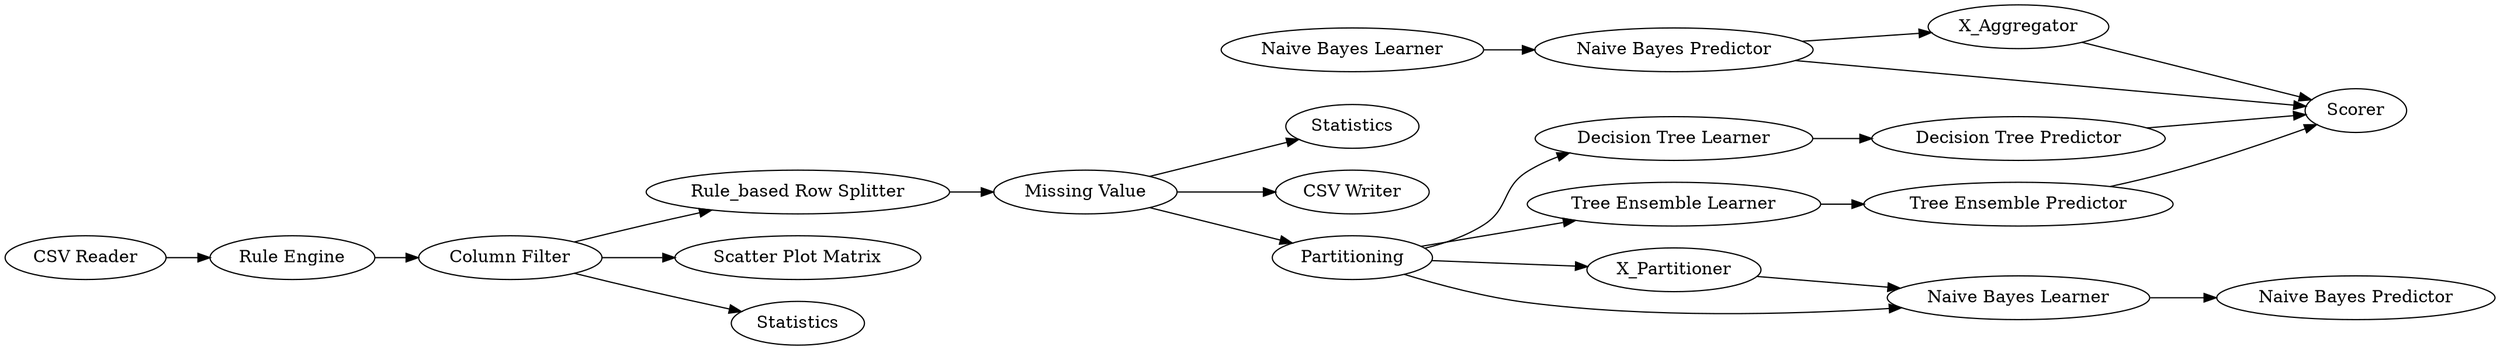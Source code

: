 digraph {
	"1686814261446420984_22" [label=Scorer]
	"-6470044447172166437_56" [label="CSV Writer"]
	"8299626019650186081_40" [label=X_Partitioner]
	"8299626019650186081_42" [label=X_Aggregator]
	"-2732363004404015005_19" [label="Naive Bayes Learner"]
	"9024026178787460780_36" [label="Tree Ensemble Predictor"]
	"-6470044447172166437_6" [label="Rule Engine"]
	"-2732363004404015005_24" [label="Naive Bayes Learner"]
	"-6429143337784285352_39" [label="Decision Tree Learner"]
	"-6470044447172166437_3" [label="Column Filter"]
	"-6470044447172166437_55" [label=Partitioning]
	"-6429143337784285352_57" [label="Decision Tree Predictor"]
	"9024026178787460780_35" [label="Tree Ensemble Learner"]
	"-2732363004404015005_21" [label="Naive Bayes Predictor"]
	"-6470044447172166437_10" [label="Missing Value"]
	"8299626019650186081_1" [label="CSV Reader"]
	"-6470044447172166437_7" [label="Rule_based Row Splitter"]
	"-6470044447172166437_39" [label="Scatter Plot Matrix"]
	"-2732363004404015005_25" [label="Naive Bayes Predictor"]
	"-6470044447172166437_5" [label=Statistics]
	"-6470044447172166437_38" [label=Statistics]
	"8299626019650186081_42" -> "1686814261446420984_22"
	"8299626019650186081_1" -> "-6470044447172166437_6"
	"-2732363004404015005_25" -> "1686814261446420984_22"
	"-6470044447172166437_55" -> "-6429143337784285352_39"
	"-6470044447172166437_3" -> "-6470044447172166437_39"
	"-6470044447172166437_55" -> "8299626019650186081_40"
	"-6470044447172166437_6" -> "-6470044447172166437_3"
	"-2732363004404015005_25" -> "8299626019650186081_42"
	"-6470044447172166437_10" -> "-6470044447172166437_55"
	"-6429143337784285352_57" -> "1686814261446420984_22"
	"-2732363004404015005_24" -> "-2732363004404015005_25"
	"-6470044447172166437_7" -> "-6470044447172166437_10"
	"-6470044447172166437_3" -> "-6470044447172166437_7"
	"-6470044447172166437_3" -> "-6470044447172166437_5"
	"-6470044447172166437_10" -> "-6470044447172166437_38"
	"9024026178787460780_35" -> "9024026178787460780_36"
	"-2732363004404015005_19" -> "-2732363004404015005_21"
	"-6470044447172166437_55" -> "9024026178787460780_35"
	"8299626019650186081_40" -> "-2732363004404015005_19"
	"-6429143337784285352_39" -> "-6429143337784285352_57"
	"9024026178787460780_36" -> "1686814261446420984_22"
	"-6470044447172166437_10" -> "-6470044447172166437_56"
	"-6470044447172166437_55" -> "-2732363004404015005_19"
	rankdir=LR
}

